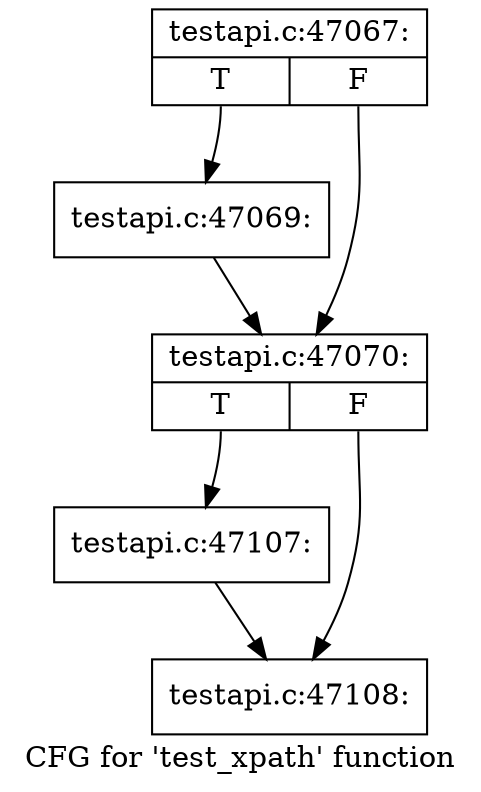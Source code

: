 digraph "CFG for 'test_xpath' function" {
	label="CFG for 'test_xpath' function";

	Node0x5938e60 [shape=record,label="{testapi.c:47067:|{<s0>T|<s1>F}}"];
	Node0x5938e60:s0 -> Node0x59398a0;
	Node0x5938e60:s1 -> Node0x59398f0;
	Node0x59398a0 [shape=record,label="{testapi.c:47069:}"];
	Node0x59398a0 -> Node0x59398f0;
	Node0x59398f0 [shape=record,label="{testapi.c:47070:|{<s0>T|<s1>F}}"];
	Node0x59398f0:s0 -> Node0x593d2b0;
	Node0x59398f0:s1 -> Node0x5940fc0;
	Node0x593d2b0 [shape=record,label="{testapi.c:47107:}"];
	Node0x593d2b0 -> Node0x5940fc0;
	Node0x5940fc0 [shape=record,label="{testapi.c:47108:}"];
}

